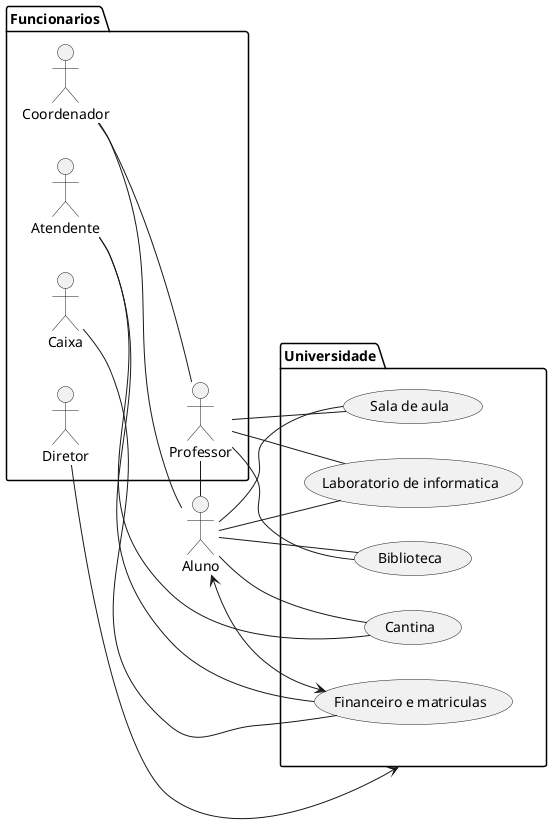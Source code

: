 @startuml
/' Casos de usos do sistema universidade'/
left to right direction
actor Aluno as a


package Funcionarios {
  actor Professor as prof
  actor Coordenador as cor
  actor Caixa as cx
  actor Atendente as at

  actor Diretor as d
}
package Universidade {
  usecase "Sala de aula" as UC1
  usecase "Laboratorio de informatica" as UC2
  usecase "Biblioteca" as UC3
  usecase "Cantina" as UC5
  usecase "Financeiro e matriculas" as UC4
  
}
a <--> UC4
a -- UC1
a -- UC2
a -- UC3
a -- UC5
at -- UC4
at -- UC5
a -- prof
prof -- UC1
prof -- UC2
prof -- UC3
cor -- prof
cor -- a
cx -- UC4
d --> Universidade
@enduml